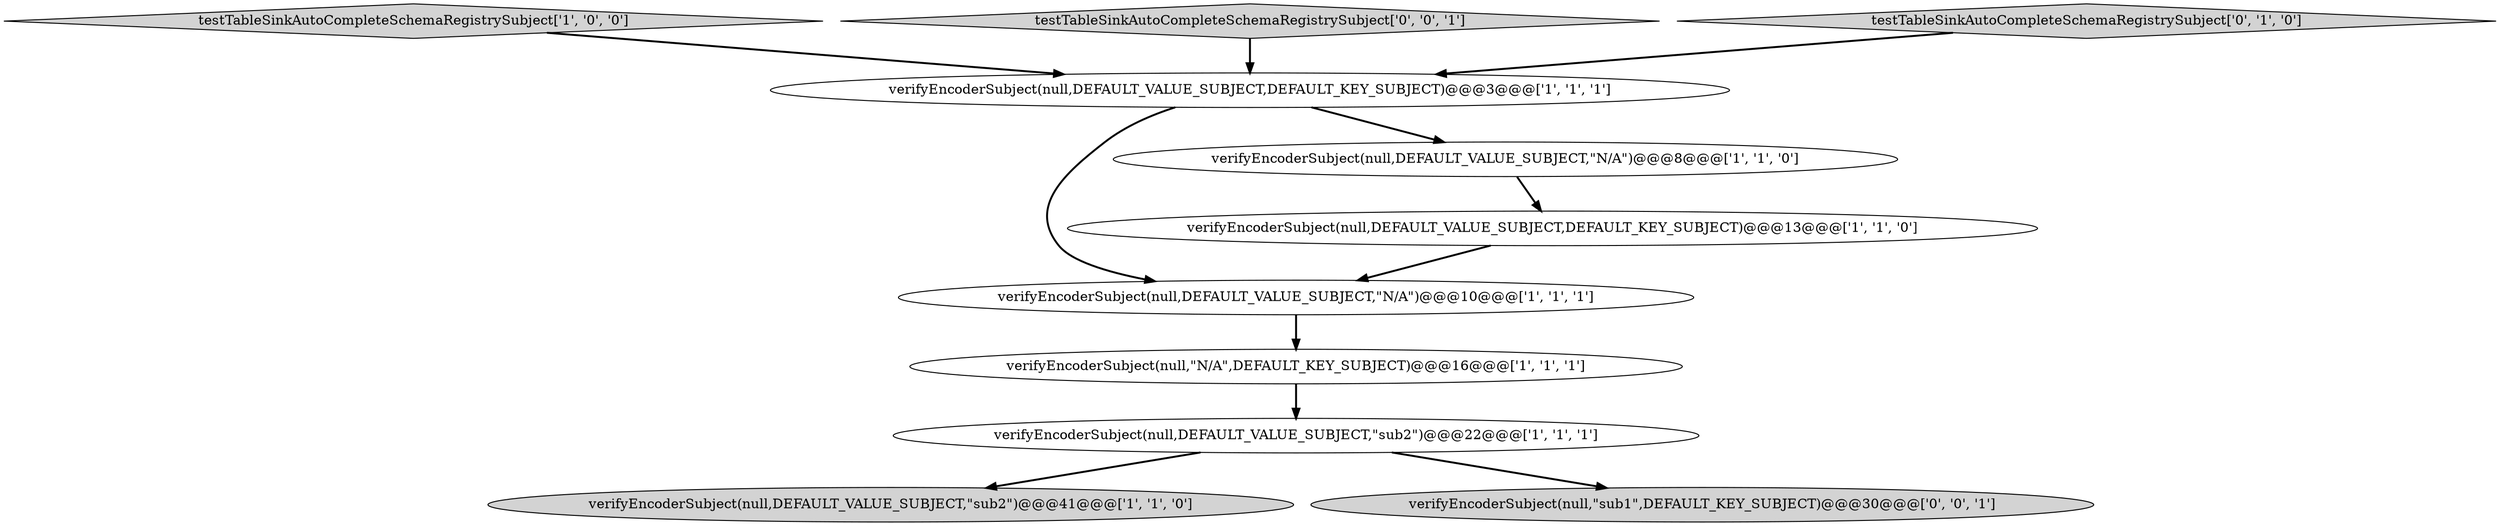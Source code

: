 digraph {
1 [style = filled, label = "verifyEncoderSubject(null,DEFAULT_VALUE_SUBJECT,DEFAULT_KEY_SUBJECT)@@@13@@@['1', '1', '0']", fillcolor = white, shape = ellipse image = "AAA0AAABBB1BBB"];
6 [style = filled, label = "verifyEncoderSubject(null,\"N/A\",DEFAULT_KEY_SUBJECT)@@@16@@@['1', '1', '1']", fillcolor = white, shape = ellipse image = "AAA0AAABBB1BBB"];
4 [style = filled, label = "verifyEncoderSubject(null,DEFAULT_VALUE_SUBJECT,DEFAULT_KEY_SUBJECT)@@@3@@@['1', '1', '1']", fillcolor = white, shape = ellipse image = "AAA0AAABBB1BBB"];
0 [style = filled, label = "testTableSinkAutoCompleteSchemaRegistrySubject['1', '0', '0']", fillcolor = lightgray, shape = diamond image = "AAA0AAABBB1BBB"];
9 [style = filled, label = "testTableSinkAutoCompleteSchemaRegistrySubject['0', '0', '1']", fillcolor = lightgray, shape = diamond image = "AAA0AAABBB3BBB"];
3 [style = filled, label = "verifyEncoderSubject(null,DEFAULT_VALUE_SUBJECT,\"N/A\")@@@10@@@['1', '1', '1']", fillcolor = white, shape = ellipse image = "AAA0AAABBB1BBB"];
8 [style = filled, label = "testTableSinkAutoCompleteSchemaRegistrySubject['0', '1', '0']", fillcolor = lightgray, shape = diamond image = "AAA0AAABBB2BBB"];
5 [style = filled, label = "verifyEncoderSubject(null,DEFAULT_VALUE_SUBJECT,\"sub2\")@@@41@@@['1', '1', '0']", fillcolor = lightgray, shape = ellipse image = "AAA0AAABBB1BBB"];
10 [style = filled, label = "verifyEncoderSubject(null,\"sub1\",DEFAULT_KEY_SUBJECT)@@@30@@@['0', '0', '1']", fillcolor = lightgray, shape = ellipse image = "AAA0AAABBB3BBB"];
7 [style = filled, label = "verifyEncoderSubject(null,DEFAULT_VALUE_SUBJECT,\"N/A\")@@@8@@@['1', '1', '0']", fillcolor = white, shape = ellipse image = "AAA0AAABBB1BBB"];
2 [style = filled, label = "verifyEncoderSubject(null,DEFAULT_VALUE_SUBJECT,\"sub2\")@@@22@@@['1', '1', '1']", fillcolor = white, shape = ellipse image = "AAA0AAABBB1BBB"];
1->3 [style = bold, label=""];
4->3 [style = bold, label=""];
3->6 [style = bold, label=""];
7->1 [style = bold, label=""];
8->4 [style = bold, label=""];
2->10 [style = bold, label=""];
0->4 [style = bold, label=""];
4->7 [style = bold, label=""];
9->4 [style = bold, label=""];
2->5 [style = bold, label=""];
6->2 [style = bold, label=""];
}
